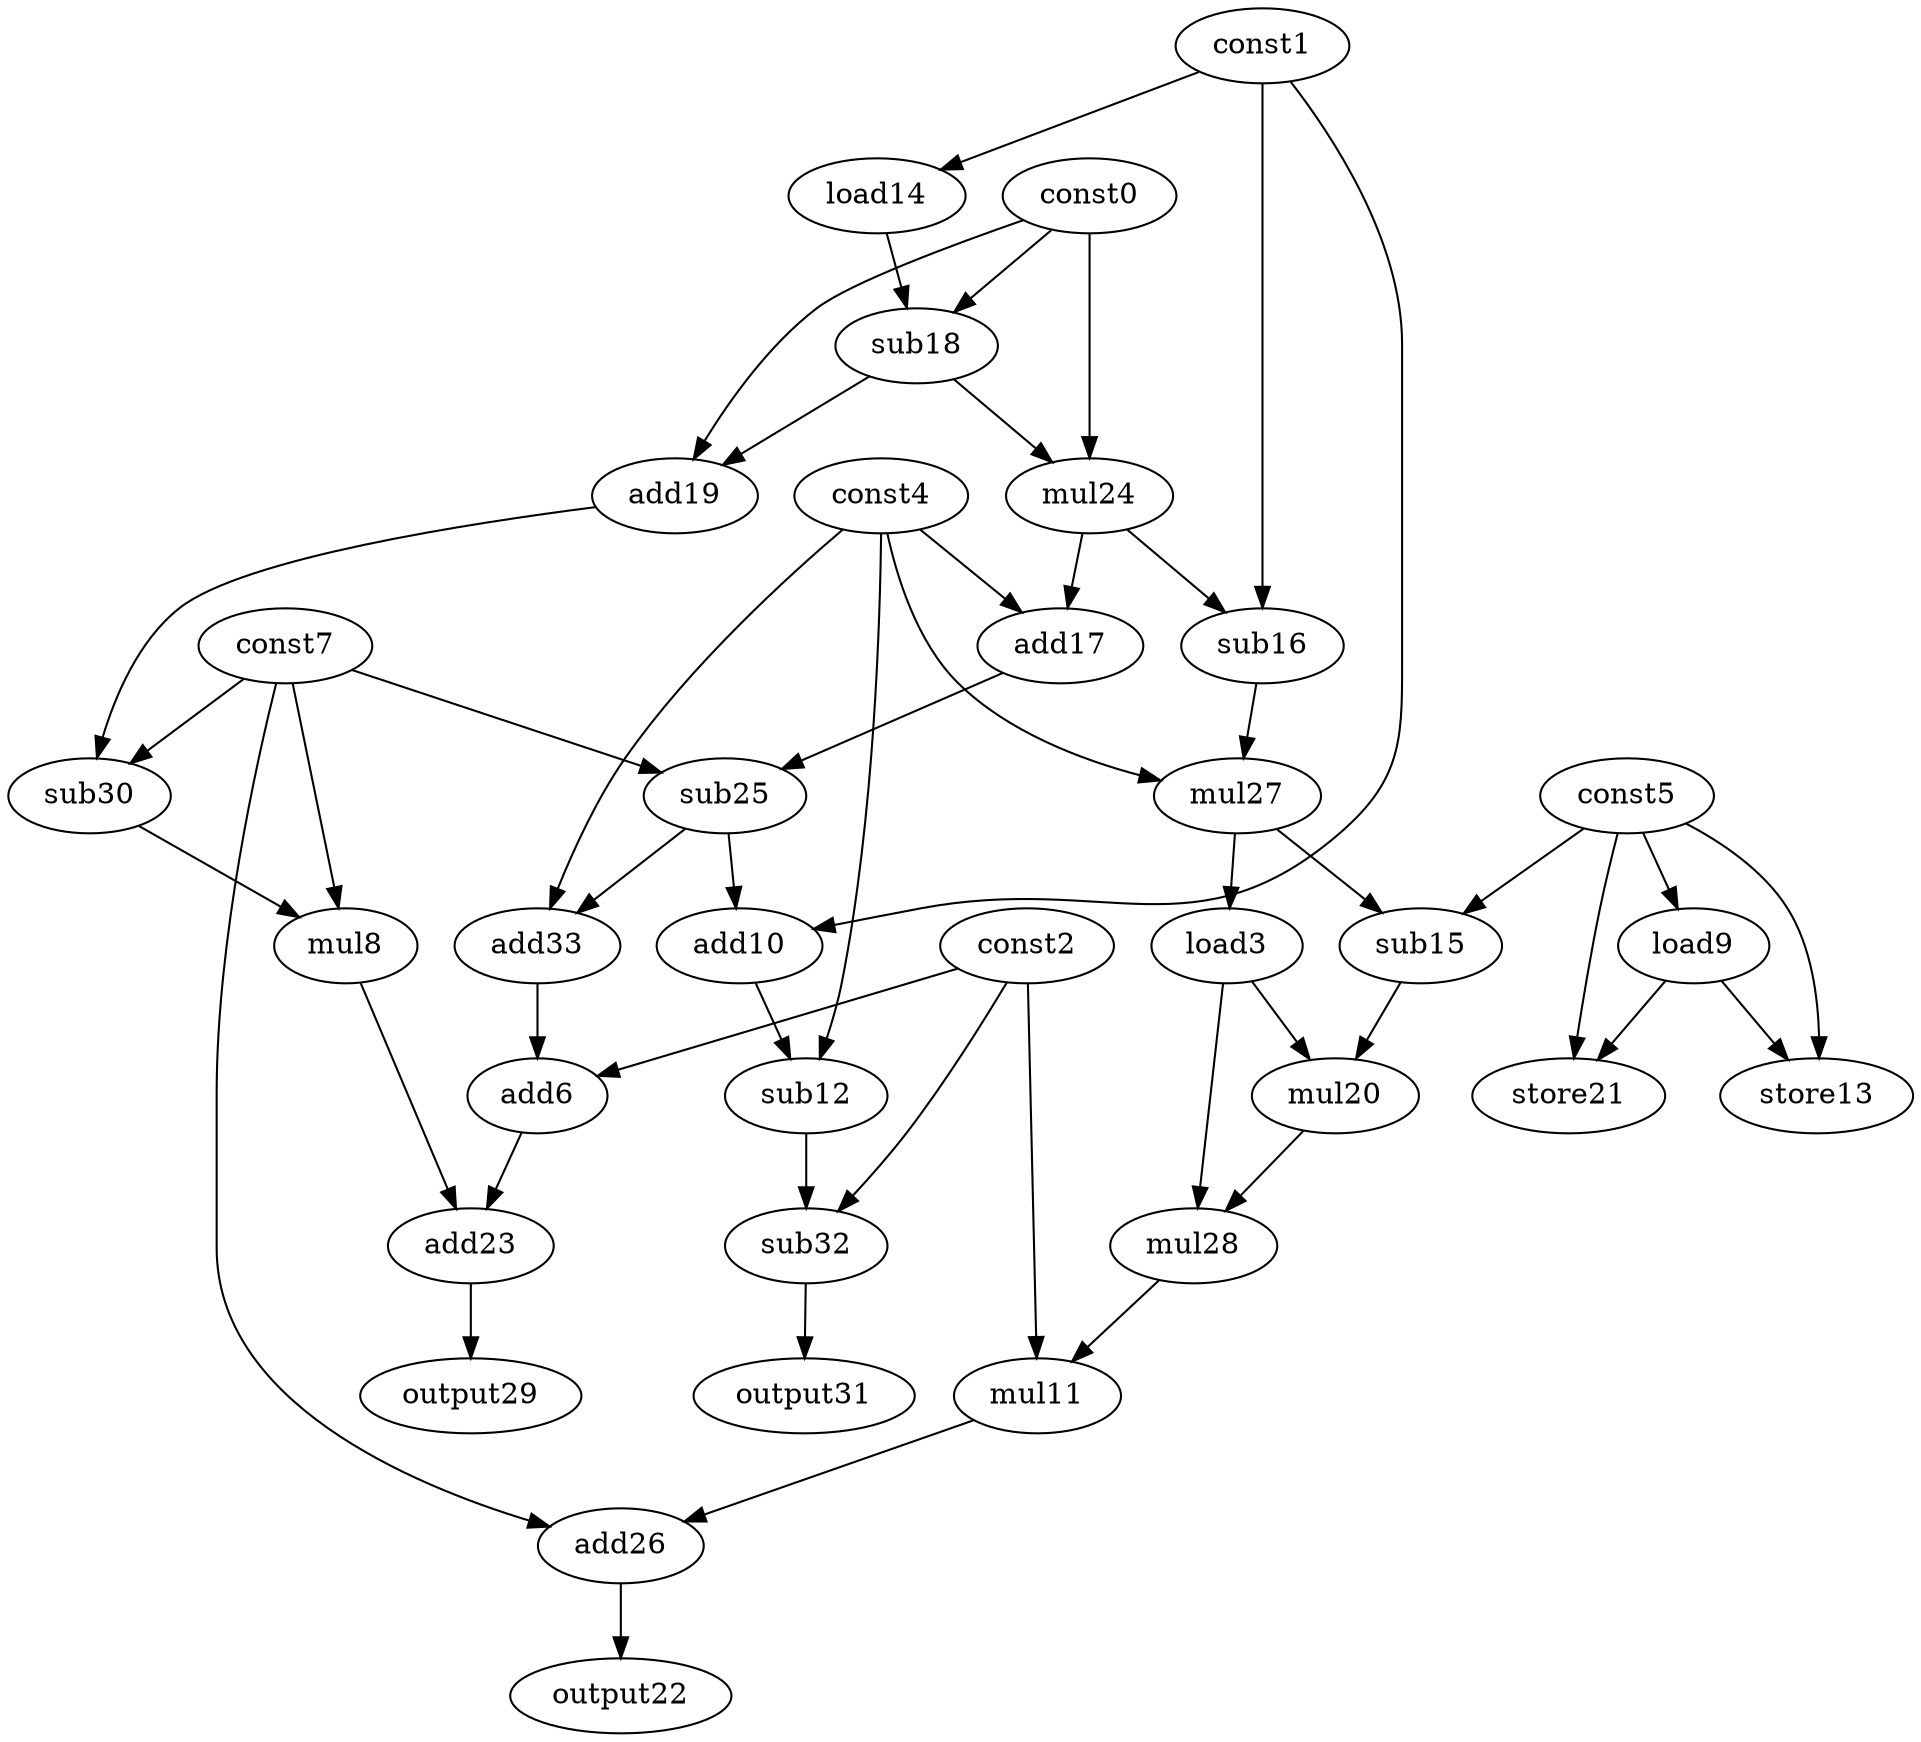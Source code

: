 digraph G { 
const0[opcode=const]; 
const1[opcode=const]; 
const2[opcode=const]; 
load3[opcode=load]; 
const4[opcode=const]; 
const5[opcode=const]; 
add6[opcode=add]; 
const7[opcode=const]; 
mul8[opcode=mul]; 
load9[opcode=load]; 
add10[opcode=add]; 
mul11[opcode=mul]; 
sub12[opcode=sub]; 
store13[opcode=store]; 
load14[opcode=load]; 
sub15[opcode=sub]; 
sub16[opcode=sub]; 
add17[opcode=add]; 
sub18[opcode=sub]; 
add19[opcode=add]; 
mul20[opcode=mul]; 
store21[opcode=store]; 
output22[opcode=output]; 
add23[opcode=add]; 
mul24[opcode=mul]; 
sub25[opcode=sub]; 
add26[opcode=add]; 
mul27[opcode=mul]; 
mul28[opcode=mul]; 
output29[opcode=output]; 
sub30[opcode=sub]; 
output31[opcode=output]; 
sub32[opcode=sub]; 
add33[opcode=add]; 
const5->load9[operand=0];
const1->load14[operand=0];
load9->store13[operand=0];
const5->store13[operand=1];
const0->sub18[operand=0];
load14->sub18[operand=1];
load9->store21[operand=0];
const5->store21[operand=1];
const0->add19[operand=0];
sub18->add19[operand=1];
const0->mul24[operand=0];
sub18->mul24[operand=1];
mul24->sub16[operand=0];
const1->sub16[operand=1];
mul24->add17[operand=0];
const4->add17[operand=1];
add19->sub30[operand=0];
const7->sub30[operand=1];
sub30->mul8[operand=0];
const7->mul8[operand=1];
add17->sub25[operand=0];
const7->sub25[operand=1];
sub16->mul27[operand=0];
const4->mul27[operand=1];
mul27->load3[operand=0];
sub25->add10[operand=0];
const1->add10[operand=1];
mul27->sub15[operand=0];
const5->sub15[operand=1];
sub25->add33[operand=0];
const4->add33[operand=1];
add33->add6[operand=0];
const2->add6[operand=1];
add10->sub12[operand=0];
const4->sub12[operand=1];
load3->mul20[operand=0];
sub15->mul20[operand=1];
mul8->add23[operand=0];
add6->add23[operand=1];
load3->mul28[operand=0];
mul20->mul28[operand=1];
const2->sub32[operand=0];
sub12->sub32[operand=1];
const2->mul11[operand=0];
mul28->mul11[operand=1];
add23->output29[operand=0];
sub32->output31[operand=0];
mul11->add26[operand=0];
const7->add26[operand=1];
add26->output22[operand=0];
}
